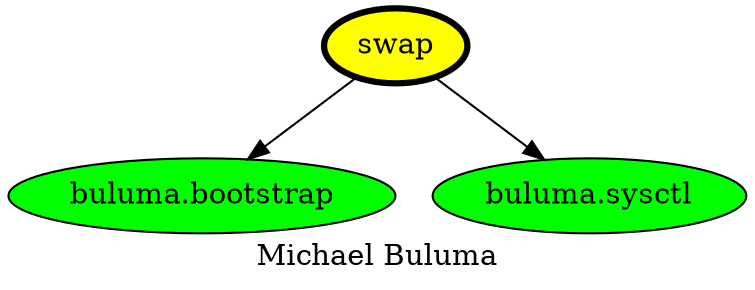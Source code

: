 digraph PhiloDilemma {
  label = "Michael Buluma" ;
  overlap=false
  {
    "swap" [fillcolor=yellow style=filled penwidth=3]
    "buluma.bootstrap" [fillcolor=green style=filled]
    "buluma.sysctl" [fillcolor=green style=filled]
  }
  "swap" -> "buluma.bootstrap"
  "swap" -> "buluma.sysctl"
}
